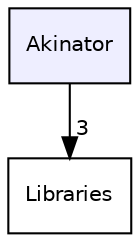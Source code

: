 digraph "Akinator" {
  compound=true
  node [ fontsize="10", fontname="Helvetica"];
  edge [ labelfontsize="10", labelfontname="Helvetica"];
  dir_9da358128b6150b4fa72dd9004402ed5 [shape=box, label="Akinator", style="filled", fillcolor="#eeeeff", pencolor="black", URL="dir_9da358128b6150b4fa72dd9004402ed5.html"];
  dir_6d2d5b60bd20db849a9486835a2715aa [shape=box label="Libraries" URL="dir_6d2d5b60bd20db849a9486835a2715aa.html"];
  dir_9da358128b6150b4fa72dd9004402ed5->dir_6d2d5b60bd20db849a9486835a2715aa [headlabel="3", labeldistance=1.5 headhref="dir_000000_000001.html"];
}
